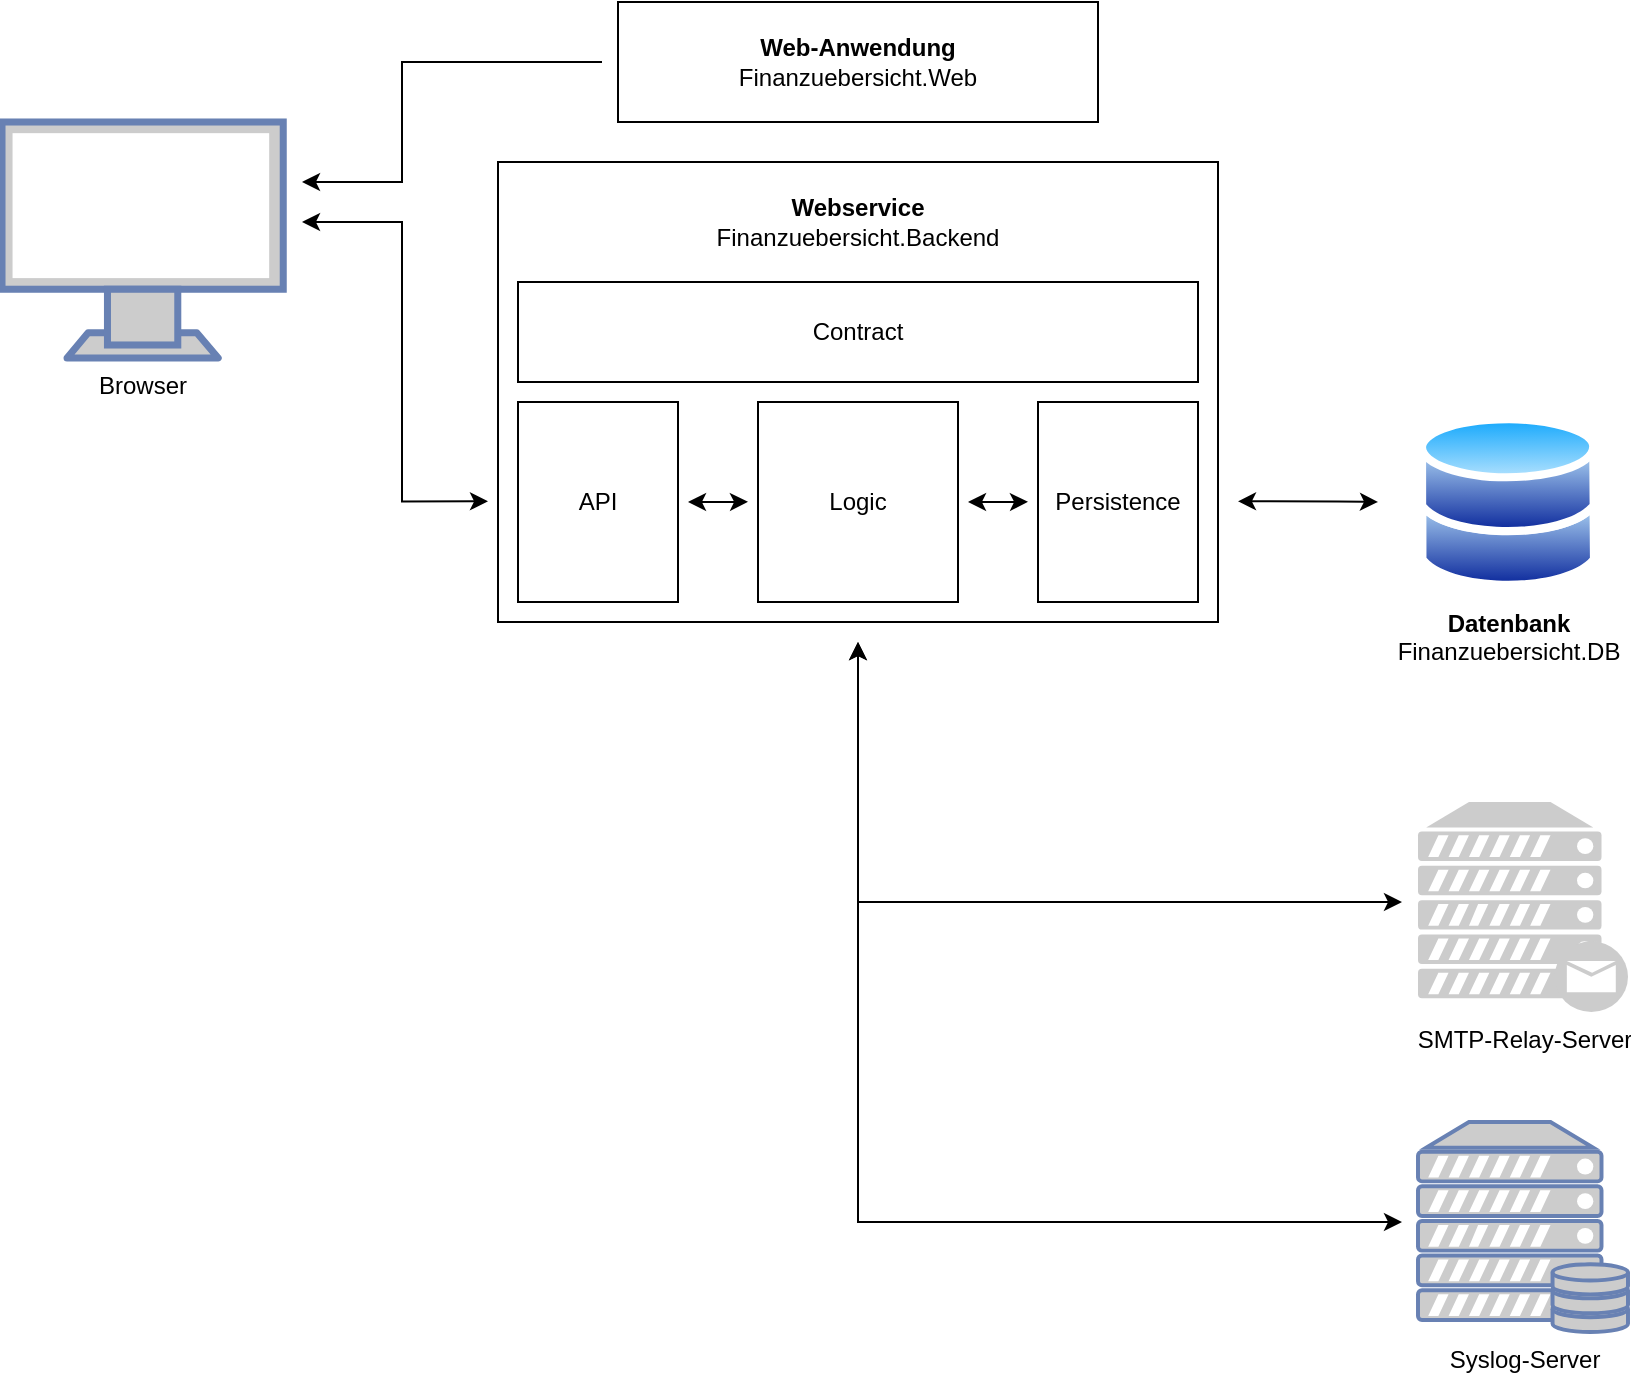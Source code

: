 <mxfile version="13.10.0" type="embed" pages="8">
    <diagram name="Architektur Komplett" id="llSFtbPdqxdvdiGF-Is9">
        <mxGraphModel dx="1018" dy="790" grid="0" gridSize="10" guides="1" tooltips="1" connect="1" arrows="1" fold="1" page="0" pageScale="1" pageWidth="850" pageHeight="1100" math="0" shadow="0">
            <root>
                <mxCell id="tC6v45MxmOqhULaA5X7f-0"/>
                <mxCell id="tC6v45MxmOqhULaA5X7f-1" parent="tC6v45MxmOqhULaA5X7f-0"/>
                <mxCell id="tC6v45MxmOqhULaA5X7f-2" value="" style="rounded=0;whiteSpace=wrap;html=1;" parent="tC6v45MxmOqhULaA5X7f-1" vertex="1">
                    <mxGeometry x="258" y="120" width="360" height="230" as="geometry"/>
                </mxCell>
                <mxCell id="tC6v45MxmOqhULaA5X7f-3" value="&lt;font&gt;Browser&lt;/font&gt;" style="verticalAlign=top;verticalLabelPosition=bottom;labelPosition=center;align=center;html=1;outlineConnect=0;fillColor=#CCCCCC;strokeColor=#6881B3;gradientColor=none;gradientDirection=north;strokeWidth=2;shape=mxgraph.networks.monitor;" parent="tC6v45MxmOqhULaA5X7f-1" vertex="1">
                    <mxGeometry x="10" y="100" width="140.62" height="118" as="geometry"/>
                </mxCell>
                <mxCell id="tC6v45MxmOqhULaA5X7f-7" value="&lt;b&gt;Datenbank&lt;/b&gt;&lt;br&gt;Finanzuebersicht.DB" style="aspect=fixed;perimeter=ellipsePerimeter;html=1;align=center;shadow=0;dashed=0;spacingTop=3;image;image=img/lib/active_directory/databases.svg;" parent="tC6v45MxmOqhULaA5X7f-1" vertex="1">
                    <mxGeometry x="718" y="245.9" width="90" height="88.2" as="geometry"/>
                </mxCell>
                <mxCell id="tC6v45MxmOqhULaA5X7f-8" value="" style="edgeStyle=orthogonalEdgeStyle;rounded=0;orthogonalLoop=1;jettySize=auto;html=1;startArrow=classic;startFill=1;" parent="tC6v45MxmOqhULaA5X7f-1" edge="1">
                    <mxGeometry relative="1" as="geometry">
                        <mxPoint x="628.0" y="289.66" as="sourcePoint"/>
                        <mxPoint x="698" y="290" as="targetPoint"/>
                        <Array as="points">
                            <mxPoint x="678" y="290"/>
                            <mxPoint x="678" y="290"/>
                        </Array>
                    </mxGeometry>
                </mxCell>
                <mxCell id="tC6v45MxmOqhULaA5X7f-10" value="API" style="rounded=0;whiteSpace=wrap;html=1;" parent="tC6v45MxmOqhULaA5X7f-1" vertex="1">
                    <mxGeometry x="268" y="240" width="80" height="100" as="geometry"/>
                </mxCell>
                <mxCell id="tC6v45MxmOqhULaA5X7f-11" value="Logic" style="rounded=0;whiteSpace=wrap;html=1;" parent="tC6v45MxmOqhULaA5X7f-1" vertex="1">
                    <mxGeometry x="388" y="240" width="100" height="100" as="geometry"/>
                </mxCell>
                <mxCell id="tC6v45MxmOqhULaA5X7f-12" value="Persistence" style="rounded=0;whiteSpace=wrap;html=1;" parent="tC6v45MxmOqhULaA5X7f-1" vertex="1">
                    <mxGeometry x="528" y="240" width="80" height="100" as="geometry"/>
                </mxCell>
                <mxCell id="tC6v45MxmOqhULaA5X7f-13" value="Contract" style="rounded=0;whiteSpace=wrap;html=1;" parent="tC6v45MxmOqhULaA5X7f-1" vertex="1">
                    <mxGeometry x="268" y="180" width="340" height="50" as="geometry"/>
                </mxCell>
                <mxCell id="tC6v45MxmOqhULaA5X7f-14" value="" style="edgeStyle=orthogonalEdgeStyle;rounded=0;orthogonalLoop=1;jettySize=auto;html=1;startArrow=classic;startFill=1;" parent="tC6v45MxmOqhULaA5X7f-1" edge="1">
                    <mxGeometry relative="1" as="geometry">
                        <mxPoint x="353" y="290" as="sourcePoint"/>
                        <mxPoint x="383" y="289.86" as="targetPoint"/>
                        <Array as="points">
                            <mxPoint x="373" y="289.86"/>
                            <mxPoint x="373" y="289.86"/>
                        </Array>
                    </mxGeometry>
                </mxCell>
                <mxCell id="tC6v45MxmOqhULaA5X7f-15" value="" style="edgeStyle=orthogonalEdgeStyle;rounded=0;orthogonalLoop=1;jettySize=auto;html=1;startArrow=classic;startFill=1;" parent="tC6v45MxmOqhULaA5X7f-1" edge="1">
                    <mxGeometry relative="1" as="geometry">
                        <mxPoint x="493.0" y="290" as="sourcePoint"/>
                        <mxPoint x="523.0" y="289.86" as="targetPoint"/>
                        <Array as="points">
                            <mxPoint x="513" y="289.86"/>
                            <mxPoint x="513" y="289.86"/>
                        </Array>
                    </mxGeometry>
                </mxCell>
                <mxCell id="tC6v45MxmOqhULaA5X7f-16" value="" style="edgeStyle=orthogonalEdgeStyle;rounded=0;orthogonalLoop=1;jettySize=auto;html=1;startArrow=classic;startFill=1;" parent="tC6v45MxmOqhULaA5X7f-1" edge="1">
                    <mxGeometry relative="1" as="geometry">
                        <mxPoint x="160" y="150" as="sourcePoint"/>
                        <mxPoint x="253.0" y="289.66" as="targetPoint"/>
                        <Array as="points">
                            <mxPoint x="210" y="150"/>
                            <mxPoint x="210" y="290"/>
                        </Array>
                    </mxGeometry>
                </mxCell>
                <mxCell id="tC6v45MxmOqhULaA5X7f-18" value="" style="edgeStyle=orthogonalEdgeStyle;rounded=0;orthogonalLoop=1;jettySize=auto;html=1;startArrow=classic;startFill=1;" parent="tC6v45MxmOqhULaA5X7f-1" edge="1">
                    <mxGeometry relative="1" as="geometry">
                        <mxPoint x="438" y="360" as="sourcePoint"/>
                        <mxPoint x="710" y="490" as="targetPoint"/>
                        <Array as="points">
                            <mxPoint x="438" y="490"/>
                            <mxPoint x="710" y="490"/>
                        </Array>
                    </mxGeometry>
                </mxCell>
                <mxCell id="tC6v45MxmOqhULaA5X7f-20" value="" style="edgeStyle=orthogonalEdgeStyle;rounded=0;orthogonalLoop=1;jettySize=auto;html=1;startArrow=classic;startFill=1;" parent="tC6v45MxmOqhULaA5X7f-1" edge="1">
                    <mxGeometry relative="1" as="geometry">
                        <mxPoint x="438" y="360" as="sourcePoint"/>
                        <mxPoint x="710" y="650" as="targetPoint"/>
                        <Array as="points">
                            <mxPoint x="438" y="650"/>
                        </Array>
                    </mxGeometry>
                </mxCell>
                <mxCell id="05OKo5Dh0uZmXuXnkisP-0" value="Web-Anwendung&lt;br&gt;&lt;span style=&quot;font-weight: normal&quot;&gt;Finanzuebersicht.Web&lt;/span&gt;" style="rounded=0;whiteSpace=wrap;html=1;fontStyle=1" parent="tC6v45MxmOqhULaA5X7f-1" vertex="1">
                    <mxGeometry x="318" y="40" width="240" height="60" as="geometry"/>
                </mxCell>
                <mxCell id="05OKo5Dh0uZmXuXnkisP-1" value="Webservice&lt;br&gt;&lt;span style=&quot;font-weight: normal&quot;&gt;Finanzuebersicht.Backend&lt;/span&gt;" style="text;html=1;strokeColor=none;fillColor=none;align=center;verticalAlign=middle;whiteSpace=wrap;rounded=0;fontStyle=1" parent="tC6v45MxmOqhULaA5X7f-1" vertex="1">
                    <mxGeometry x="418" y="140" width="40" height="20" as="geometry"/>
                </mxCell>
                <mxCell id="05OKo5Dh0uZmXuXnkisP-2" value="" style="edgeStyle=orthogonalEdgeStyle;rounded=0;orthogonalLoop=1;jettySize=auto;html=1;startArrow=classic;startFill=1;endArrow=none;endFill=0;" parent="tC6v45MxmOqhULaA5X7f-1" edge="1">
                    <mxGeometry relative="1" as="geometry">
                        <mxPoint x="160.0" y="130" as="sourcePoint"/>
                        <mxPoint x="310" y="70" as="targetPoint"/>
                        <Array as="points">
                            <mxPoint x="210" y="130"/>
                            <mxPoint x="210" y="70"/>
                            <mxPoint x="253" y="70"/>
                        </Array>
                    </mxGeometry>
                </mxCell>
                <mxCell id="05OKo5Dh0uZmXuXnkisP-3" value="&lt;font&gt;SMTP-Relay-Server&lt;/font&gt;" style="verticalAlign=top;verticalLabelPosition=bottom;labelPosition=center;align=center;html=1;outlineConnect=0;fillColor=#CCCCCC;gradientColor=none;gradientDirection=north;strokeWidth=2;shape=mxgraph.networks.mail_server;strokeColor=none;" parent="tC6v45MxmOqhULaA5X7f-1" vertex="1">
                    <mxGeometry x="718" y="440" width="105" height="105" as="geometry"/>
                </mxCell>
                <mxCell id="05OKo5Dh0uZmXuXnkisP-4" value="&lt;font&gt;Syslog-Server&lt;/font&gt;" style="verticalAlign=top;verticalLabelPosition=bottom;labelPosition=center;align=center;html=1;outlineConnect=0;fillColor=#CCCCCC;strokeColor=#6881B3;gradientColor=none;gradientDirection=north;strokeWidth=2;shape=mxgraph.networks.server_storage;" parent="tC6v45MxmOqhULaA5X7f-1" vertex="1">
                    <mxGeometry x="718" y="600" width="105" height="105" as="geometry"/>
                </mxCell>
            </root>
        </mxGraphModel>
    </diagram>
    <diagram id="1uYbWmwTpM9BmAWHKG3w" name="Architektur Request">
        &#xa;
        <mxGraphModel dx="1018" dy="790" grid="0" gridSize="10" guides="1" tooltips="1" connect="1" arrows="1" fold="1" page="0" pageScale="1" pageWidth="850" pageHeight="1100" math="0" shadow="0">
            &#xa;
            <root>
                &#xa;
                <mxCell id="j1WI50AE5U5h1KKDnN75-0"/>
                &#xa;
                <mxCell id="j1WI50AE5U5h1KKDnN75-1" parent="j1WI50AE5U5h1KKDnN75-0"/>
                &#xa;
                <mxCell id="j1WI50AE5U5h1KKDnN75-23" value="1." style="edgeStyle=orthogonalEdgeStyle;rounded=0;orthogonalLoop=1;jettySize=auto;html=1;startArrow=classic;startFill=1;endArrow=none;endFill=0;" parent="j1WI50AE5U5h1KKDnN75-1" edge="1">
                    &#xa;
                    <mxGeometry relative="1" as="geometry">
                        &#xa;
                        <mxPoint x="210" y="122" as="sourcePoint"/>
                        &#xa;
                        <mxPoint x="310" y="122" as="targetPoint"/>
                        &#xa;
                        <Array as="points">
                            &#xa;
                            <mxPoint x="310" y="122"/>
                            &#xa;
                            <mxPoint x="310" y="122"/>
                            &#xa;
                        </Array>
                        &#xa;
                    </mxGeometry>
                    &#xa;
                </mxCell>
                &#xa;
                <mxCell id="j1WI50AE5U5h1KKDnN75-8" value="" style="fontColor=#0066CC;verticalAlign=top;verticalLabelPosition=bottom;labelPosition=center;align=center;html=1;outlineConnect=0;fillColor=#CCCCCC;strokeColor=#6881B3;gradientColor=none;gradientDirection=north;strokeWidth=2;shape=mxgraph.networks.monitor;" parent="j1WI50AE5U5h1KKDnN75-1" vertex="1">
                    &#xa;
                    <mxGeometry x="50" y="100" width="140.62" height="118" as="geometry"/>
                    &#xa;
                </mxCell>
                &#xa;
                <mxCell id="j1WI50AE5U5h1KKDnN75-9" value="Web-Anwendung&lt;br&gt;Angular&lt;br&gt;nginx:stable-alpine-Container" style="rounded=0;whiteSpace=wrap;html=1;" parent="j1WI50AE5U5h1KKDnN75-1" vertex="1">
                    &#xa;
                    <mxGeometry x="320" y="90" width="240" height="60" as="geometry"/>
                    &#xa;
                </mxCell>
                &#xa;
                <mxCell id="j1WI50AE5U5h1KKDnN75-26" value="4." style="edgeStyle=orthogonalEdgeStyle;rounded=0;orthogonalLoop=1;jettySize=auto;html=1;startArrow=classic;startFill=1;endArrow=classic;endFill=1;" parent="j1WI50AE5U5h1KKDnN75-1" edge="1">
                    &#xa;
                    <mxGeometry relative="1" as="geometry">
                        &#xa;
                        <mxPoint x="310" y="220" as="sourcePoint"/>
                        &#xa;
                        <mxPoint x="210" y="159" as="targetPoint"/>
                        &#xa;
                        <Array as="points">
                            &#xa;
                            <mxPoint x="257" y="220"/>
                            &#xa;
                            <mxPoint x="257" y="159"/>
                            &#xa;
                        </Array>
                        &#xa;
                    </mxGeometry>
                    &#xa;
                </mxCell>
                &#xa;
                <mxCell id="j1WI50AE5U5h1KKDnN75-10" value="Webservice&lt;br&gt;ASP.NET 5&lt;br&gt;&lt;div&gt;mcr.microsoft.com/dotnet/runtime:5.0-buster-slim-Container&lt;/div&gt;" style="rounded=0;whiteSpace=wrap;html=1;" parent="j1WI50AE5U5h1KKDnN75-1" vertex="1">
                    &#xa;
                    <mxGeometry x="320" y="190" width="240" height="60" as="geometry"/>
                    &#xa;
                </mxCell>
                &#xa;
                <mxCell id="j1WI50AE5U5h1KKDnN75-14" value="Datenbank" style="aspect=fixed;perimeter=ellipsePerimeter;html=1;align=center;shadow=0;dashed=0;spacingTop=3;image;image=img/lib/active_directory/databases.svg;" parent="j1WI50AE5U5h1KKDnN75-1" vertex="1">
                    &#xa;
                    <mxGeometry x="670" y="175.9" width="90" height="88.2" as="geometry"/>
                    &#xa;
                </mxCell>
                &#xa;
                <mxCell id="j1WI50AE5U5h1KKDnN75-29" value="7." style="edgeStyle=orthogonalEdgeStyle;rounded=0;orthogonalLoop=1;jettySize=auto;html=1;startArrow=classic;startFill=1;" parent="j1WI50AE5U5h1KKDnN75-1" edge="1">
                    &#xa;
                    <mxGeometry relative="1" as="geometry">
                        &#xa;
                        <mxPoint x="570.0" y="219.66" as="sourcePoint"/>
                        &#xa;
                        <mxPoint x="665.0" y="219.66" as="targetPoint"/>
                        &#xa;
                    </mxGeometry>
                    &#xa;
                </mxCell>
                &#xa;
            </root>
            &#xa;
        </mxGraphModel>
        &#xa;
    </diagram>
    <diagram id="6hGFLwfOUW9BJ-s0fimq" name="Datenbank">
        <mxGraphModel dx="1018" dy="790" grid="0" gridSize="10" guides="1" tooltips="1" connect="1" arrows="1" fold="1" page="0" pageScale="1" pageWidth="827" pageHeight="1169" math="0" shadow="0">
            <root>
                <mxCell id="0"/>
                <mxCell id="1" parent="0"/>
                <mxCell id="149" value="" style="rounded=1;whiteSpace=wrap;html=1;strokeWidth=3;fillColor=none;arcSize=6;" parent="1" vertex="1">
                    <mxGeometry x="222" y="200" width="306" height="316" as="geometry"/>
                </mxCell>
                <mxCell id="100" value="" style="endArrow=none;html=1;rounded=0;entryX=0;entryY=0.5;entryDx=0;entryDy=0;exitX=1;exitY=0.5;exitDx=0;exitDy=0;" parent="1" source="15" target="95" edge="1">
                    <mxGeometry relative="1" as="geometry">
                        <mxPoint x="750" y="492" as="sourcePoint"/>
                        <mxPoint x="840" y="609" as="targetPoint"/>
                        <Array as="points"/>
                    </mxGeometry>
                </mxCell>
                <mxCell id="101" value="n" style="resizable=0;html=1;align=left;verticalAlign=bottom;" parent="100" connectable="0" vertex="1">
                    <mxGeometry x="-1" relative="1" as="geometry">
                        <mxPoint y="16" as="offset"/>
                    </mxGeometry>
                </mxCell>
                <mxCell id="102" value="1" style="resizable=0;html=1;align=right;verticalAlign=bottom;" parent="100" connectable="0" vertex="1">
                    <mxGeometry x="1" relative="1" as="geometry">
                        <mxPoint x="-2" as="offset"/>
                    </mxGeometry>
                </mxCell>
                <mxCell id="108" value="" style="endArrow=none;html=1;rounded=0;exitX=0;exitY=0.5;exitDx=0;exitDy=0;entryX=1;entryY=0.5;entryDx=0;entryDy=0;" parent="1" source="15" target="120" edge="1">
                    <mxGeometry relative="1" as="geometry">
                        <mxPoint x="520" y="240" as="sourcePoint"/>
                        <mxPoint x="490" y="396" as="targetPoint"/>
                        <Array as="points">
                            <mxPoint x="547" y="345"/>
                        </Array>
                    </mxGeometry>
                </mxCell>
                <mxCell id="109" value="n" style="resizable=0;html=1;align=left;verticalAlign=bottom;" parent="108" connectable="0" vertex="1">
                    <mxGeometry x="-1" relative="1" as="geometry">
                        <mxPoint x="-12" as="offset"/>
                    </mxGeometry>
                </mxCell>
                <mxCell id="152" value="Users" style="text;html=1;strokeColor=none;fillColor=none;align=center;verticalAlign=middle;whiteSpace=wrap;rounded=0;fontStyle=1;fontSize=15;" parent="1" vertex="1">
                    <mxGeometry x="828" y="150" width="40" height="20" as="geometry"/>
                </mxCell>
                <mxCell id="153" value="Sessions" style="text;html=1;strokeColor=none;fillColor=none;align=center;verticalAlign=middle;whiteSpace=wrap;rounded=0;fontStyle=1;fontSize=15;" parent="1" vertex="1">
                    <mxGeometry x="355" y="150" width="40" height="20" as="geometry"/>
                </mxCell>
                <mxCell id="117" value="Session" style="swimlane;fontStyle=0;childLayout=stackLayout;horizontal=1;startSize=26;horizontalStack=0;resizeParent=1;resizeParentMax=0;resizeLast=0;collapsible=1;marginBottom=0;align=center;fontSize=14;" parent="1" vertex="1">
                    <mxGeometry x="295" y="280" width="160" height="104" as="geometry"/>
                </mxCell>
                <mxCell id="118" value="Token" style="text;strokeColor=none;fillColor=none;spacingLeft=4;spacingRight=4;overflow=hidden;rotatable=0;points=[[0,0.5],[1,0.5]];portConstraint=eastwest;fontSize=12;" parent="117" vertex="1">
                    <mxGeometry y="26" width="160" height="26" as="geometry"/>
                </mxCell>
                <mxCell id="120" value="EmailUserId" style="text;strokeColor=none;fillColor=none;spacingLeft=4;spacingRight=4;overflow=hidden;rotatable=0;points=[[0,0.5],[1,0.5]];portConstraint=eastwest;fontSize=12;" parent="117" vertex="1">
                    <mxGeometry y="52" width="160" height="26" as="geometry"/>
                </mxCell>
                <mxCell id="119" value="..." style="text;strokeColor=none;fillColor=none;spacingLeft=4;spacingRight=4;overflow=hidden;rotatable=0;points=[[0,0.5],[1,0.5]];portConstraint=eastwest;fontSize=12;" parent="117" vertex="1">
                    <mxGeometry y="78" width="160" height="26" as="geometry"/>
                </mxCell>
                <mxCell id="14" value="EmailUser" style="swimlane;fontStyle=0;childLayout=stackLayout;horizontal=1;startSize=26;horizontalStack=0;resizeParent=1;resizeParentMax=0;resizeLast=0;collapsible=1;marginBottom=0;align=center;fontSize=14;" parent="1" vertex="1">
                    <mxGeometry x="618" y="306" width="160" height="78" as="geometry"/>
                </mxCell>
                <mxCell id="15" value="Id" style="text;strokeColor=none;fillColor=none;spacingLeft=4;spacingRight=4;overflow=hidden;rotatable=0;points=[[0,0.5],[1,0.5]];portConstraint=eastwest;fontSize=12;" parent="14" vertex="1">
                    <mxGeometry y="26" width="160" height="26" as="geometry"/>
                </mxCell>
                <mxCell id="17" value="Email" style="text;strokeColor=none;fillColor=none;spacingLeft=4;spacingRight=4;overflow=hidden;rotatable=0;points=[[0,0.5],[1,0.5]];portConstraint=eastwest;fontSize=12;" parent="14" vertex="1">
                    <mxGeometry y="52" width="160" height="26" as="geometry"/>
                </mxCell>
                <mxCell id="94" value="EmailUserPasswortResetToken" style="swimlane;fontStyle=0;childLayout=stackLayout;horizontal=1;startSize=26;horizontalStack=0;resizeParent=1;resizeParentMax=0;resizeLast=0;collapsible=1;marginBottom=0;align=center;fontSize=14;" parent="1" vertex="1">
                    <mxGeometry x="864" y="306" width="220" height="78" as="geometry"/>
                </mxCell>
                <mxCell id="95" value="EmailUserId" style="text;strokeColor=none;fillColor=none;spacingLeft=4;spacingRight=4;overflow=hidden;rotatable=0;points=[[0,0.5],[1,0.5]];portConstraint=eastwest;fontSize=12;" parent="94" vertex="1">
                    <mxGeometry y="26" width="220" height="26" as="geometry"/>
                </mxCell>
                <mxCell id="96" value="..." style="text;strokeColor=none;fillColor=none;spacingLeft=4;spacingRight=4;overflow=hidden;rotatable=0;points=[[0,0.5],[1,0.5]];portConstraint=eastwest;fontSize=12;" parent="94" vertex="1">
                    <mxGeometry y="52" width="220" height="26" as="geometry"/>
                </mxCell>
            </root>
        </mxGraphModel>
    </diagram>
    <diagram id="D_dP-wwzqoKyqtuf0vUA" name="Backend">
        <mxGraphModel dx="1018" dy="790" grid="1" gridSize="10" guides="1" tooltips="1" connect="1" arrows="1" fold="1" page="1" pageScale="1" pageWidth="850" pageHeight="1100" math="0" shadow="0">
            <root>
                <mxCell id="c9ytT3ITXkCPUtUKLRvX-0"/>
                <mxCell id="c9ytT3ITXkCPUtUKLRvX-1" parent="c9ytT3ITXkCPUtUKLRvX-0"/>
                <mxCell id="0Xzvr5k11CYd5mGXc14N-0" value="&lt;font color=&quot;#000000&quot;&gt;Browser&lt;/font&gt;" style="fontColor=#0066CC;verticalAlign=top;verticalLabelPosition=bottom;labelPosition=center;align=center;html=1;outlineConnect=0;fillColor=#CCCCCC;strokeColor=#6881B3;gradientColor=none;gradientDirection=north;strokeWidth=2;shape=mxgraph.networks.monitor;" parent="c9ytT3ITXkCPUtUKLRvX-1" vertex="1">
                    <mxGeometry x="40" y="130" width="140.62" height="118" as="geometry"/>
                </mxCell>
                <mxCell id="48fnB6Xbchhr3lnSE8VO-2" value="" style="edgeStyle=orthogonalEdgeStyle;rounded=0;orthogonalLoop=1;jettySize=auto;html=1;startArrow=classic;startFill=1;" parent="c9ytT3ITXkCPUtUKLRvX-1" edge="1">
                    <mxGeometry relative="1" as="geometry">
                        <mxPoint x="440" y="250" as="sourcePoint"/>
                        <mxPoint x="700" y="330" as="targetPoint"/>
                        <Array as="points">
                            <mxPoint x="440" y="330"/>
                        </Array>
                    </mxGeometry>
                </mxCell>
                <mxCell id="FIar8SypNarMD1H-gbNM-10" value="" style="edgeStyle=orthogonalEdgeStyle;rounded=0;orthogonalLoop=1;jettySize=auto;html=1;startArrow=classic;startFill=1;" parent="c9ytT3ITXkCPUtUKLRvX-1" edge="1">
                    <mxGeometry relative="1" as="geometry">
                        <mxPoint x="190" y="179.66" as="sourcePoint"/>
                        <mxPoint x="255.0" y="179.66" as="targetPoint"/>
                    </mxGeometry>
                </mxCell>
                <mxCell id="KMNMLDe5_fPnKeypxYVi-0" value="Sonstige Hintergrund-systeme" style="rounded=0;whiteSpace=wrap;html=1;" parent="c9ytT3ITXkCPUtUKLRvX-1" vertex="1">
                    <mxGeometry x="715" y="300" width="100" height="60" as="geometry"/>
                </mxCell>
                <mxCell id="EEyHg1XNftcvCOzFUY2B-0" value="" style="rounded=0;whiteSpace=wrap;html=1;" parent="c9ytT3ITXkCPUtUKLRvX-1" vertex="1">
                    <mxGeometry x="265" y="10" width="360" height="230" as="geometry"/>
                </mxCell>
                <mxCell id="EEyHg1XNftcvCOzFUY2B-1" value="&lt;b&gt;Datenbank&lt;/b&gt;&lt;br&gt;ContractArchitecture.DB" style="aspect=fixed;perimeter=ellipsePerimeter;html=1;align=center;shadow=0;dashed=0;spacingTop=3;image;image=img/lib/active_directory/databases.svg;" parent="c9ytT3ITXkCPUtUKLRvX-1" vertex="1">
                    <mxGeometry x="725" y="135.9" width="90" height="88.2" as="geometry"/>
                </mxCell>
                <mxCell id="EEyHg1XNftcvCOzFUY2B-2" value="" style="edgeStyle=orthogonalEdgeStyle;rounded=0;orthogonalLoop=1;jettySize=auto;html=1;startArrow=classic;startFill=1;" parent="c9ytT3ITXkCPUtUKLRvX-1" edge="1">
                    <mxGeometry relative="1" as="geometry">
                        <mxPoint x="635" y="179.66" as="sourcePoint"/>
                        <mxPoint x="705" y="180" as="targetPoint"/>
                        <Array as="points">
                            <mxPoint x="685" y="180"/>
                            <mxPoint x="685" y="180"/>
                        </Array>
                    </mxGeometry>
                </mxCell>
                <mxCell id="EEyHg1XNftcvCOzFUY2B-3" value="API" style="rounded=0;whiteSpace=wrap;html=1;" parent="c9ytT3ITXkCPUtUKLRvX-1" vertex="1">
                    <mxGeometry x="275" y="130" width="80" height="100" as="geometry"/>
                </mxCell>
                <mxCell id="EEyHg1XNftcvCOzFUY2B-4" value="Logic" style="rounded=0;whiteSpace=wrap;html=1;" parent="c9ytT3ITXkCPUtUKLRvX-1" vertex="1">
                    <mxGeometry x="395" y="130" width="100" height="100" as="geometry"/>
                </mxCell>
                <mxCell id="EEyHg1XNftcvCOzFUY2B-5" value="Persistence" style="rounded=0;whiteSpace=wrap;html=1;" parent="c9ytT3ITXkCPUtUKLRvX-1" vertex="1">
                    <mxGeometry x="535" y="130" width="80" height="100" as="geometry"/>
                </mxCell>
                <mxCell id="EEyHg1XNftcvCOzFUY2B-6" value="Contract" style="rounded=0;whiteSpace=wrap;html=1;" parent="c9ytT3ITXkCPUtUKLRvX-1" vertex="1">
                    <mxGeometry x="275" y="70" width="340" height="50" as="geometry"/>
                </mxCell>
                <mxCell id="EEyHg1XNftcvCOzFUY2B-7" value="" style="edgeStyle=orthogonalEdgeStyle;rounded=0;orthogonalLoop=1;jettySize=auto;html=1;startArrow=classic;startFill=1;" parent="c9ytT3ITXkCPUtUKLRvX-1" edge="1">
                    <mxGeometry relative="1" as="geometry">
                        <mxPoint x="360" y="180" as="sourcePoint"/>
                        <mxPoint x="390" y="179.86" as="targetPoint"/>
                        <Array as="points">
                            <mxPoint x="380" y="179.86"/>
                            <mxPoint x="380" y="179.86"/>
                        </Array>
                    </mxGeometry>
                </mxCell>
                <mxCell id="EEyHg1XNftcvCOzFUY2B-8" value="" style="edgeStyle=orthogonalEdgeStyle;rounded=0;orthogonalLoop=1;jettySize=auto;html=1;startArrow=classic;startFill=1;" parent="c9ytT3ITXkCPUtUKLRvX-1" edge="1">
                    <mxGeometry relative="1" as="geometry">
                        <mxPoint x="500" y="180" as="sourcePoint"/>
                        <mxPoint x="530" y="179.86" as="targetPoint"/>
                        <Array as="points">
                            <mxPoint x="520" y="179.86"/>
                            <mxPoint x="520" y="179.86"/>
                        </Array>
                    </mxGeometry>
                </mxCell>
                <mxCell id="EEyHg1XNftcvCOzFUY2B-9" value="Webservice&lt;br&gt;&lt;span style=&quot;font-weight: normal&quot;&gt;ContractArchitecture.Backend&lt;/span&gt;" style="text;html=1;strokeColor=none;fillColor=none;align=center;verticalAlign=middle;whiteSpace=wrap;rounded=0;fontStyle=1" parent="c9ytT3ITXkCPUtUKLRvX-1" vertex="1">
                    <mxGeometry x="425" y="30" width="40" height="20" as="geometry"/>
                </mxCell>
            </root>
        </mxGraphModel>
    </diagram>
    <diagram name="Backend Dependencies" id="ITxZNlWomHF7izRymG3A">
        <mxGraphModel dx="1018" dy="790" grid="0" gridSize="10" guides="1" tooltips="1" connect="1" arrows="1" fold="1" page="0" pageScale="1" pageWidth="850" pageHeight="1100" math="0" shadow="0">
            <root>
                <mxCell id="eS55-8AjsVT12fFS5ovE-0"/>
                <mxCell id="eS55-8AjsVT12fFS5ovE-1" parent="eS55-8AjsVT12fFS5ovE-0"/>
                <mxCell id="K8PrESfxJqgh8WLNo8-D-0" value="" style="rounded=0;whiteSpace=wrap;html=1;strokeColor=#000000;" parent="eS55-8AjsVT12fFS5ovE-1" vertex="1">
                    <mxGeometry x="265" y="30" width="360" height="250" as="geometry"/>
                </mxCell>
                <mxCell id="eS55-8AjsVT12fFS5ovE-9" value="API" style="rounded=0;whiteSpace=wrap;html=1;" parent="eS55-8AjsVT12fFS5ovE-1" vertex="1">
                    <mxGeometry x="275" y="170" width="80" height="100" as="geometry"/>
                </mxCell>
                <mxCell id="eS55-8AjsVT12fFS5ovE-10" value="Logic" style="rounded=0;whiteSpace=wrap;html=1;" parent="eS55-8AjsVT12fFS5ovE-1" vertex="1">
                    <mxGeometry x="395" y="170" width="100" height="100" as="geometry"/>
                </mxCell>
                <mxCell id="eS55-8AjsVT12fFS5ovE-11" value="Persistence" style="rounded=0;whiteSpace=wrap;html=1;" parent="eS55-8AjsVT12fFS5ovE-1" vertex="1">
                    <mxGeometry x="535" y="170" width="80" height="100" as="geometry"/>
                </mxCell>
                <mxCell id="eS55-8AjsVT12fFS5ovE-12" value="Contract" style="rounded=0;whiteSpace=wrap;html=1;" parent="eS55-8AjsVT12fFS5ovE-1" vertex="1">
                    <mxGeometry x="275" y="90" width="340" height="50" as="geometry"/>
                </mxCell>
                <mxCell id="eS55-8AjsVT12fFS5ovE-13" value="" style="edgeStyle=orthogonalEdgeStyle;rounded=0;orthogonalLoop=1;jettySize=auto;html=1;startArrow=none;startFill=0;dashed=1;exitX=1;exitY=0.5;exitDx=0;exitDy=0;entryX=0;entryY=0.5;entryDx=0;entryDy=0;opacity=90;strokeColor=#808080;" parent="eS55-8AjsVT12fFS5ovE-1" source="eS55-8AjsVT12fFS5ovE-9" target="eS55-8AjsVT12fFS5ovE-10" edge="1">
                    <mxGeometry relative="1" as="geometry">
                        <mxPoint x="360" y="220" as="sourcePoint"/>
                        <mxPoint x="390" y="219.86" as="targetPoint"/>
                        <Array as="points"/>
                    </mxGeometry>
                </mxCell>
                <mxCell id="TXkenzeIbgdfoYK4a9ZC-0" value="" style="edgeStyle=orthogonalEdgeStyle;rounded=0;orthogonalLoop=1;jettySize=auto;html=1;" parent="eS55-8AjsVT12fFS5ovE-1" source="eS55-8AjsVT12fFS5ovE-15" target="eS55-8AjsVT12fFS5ovE-12" edge="1">
                    <mxGeometry relative="1" as="geometry"/>
                </mxCell>
                <mxCell id="eS55-8AjsVT12fFS5ovE-15" value="Webservice&lt;br&gt;&lt;span style=&quot;font-weight: normal&quot;&gt;Finanzuebersicht.Backend&lt;/span&gt;" style="text;html=1;strokeColor=none;fillColor=none;align=center;verticalAlign=middle;whiteSpace=wrap;rounded=0;fontStyle=1" parent="eS55-8AjsVT12fFS5ovE-1" vertex="1">
                    <mxGeometry x="425" y="50" width="40" height="20" as="geometry"/>
                </mxCell>
                <mxCell id="eS55-8AjsVT12fFS5ovE-18" value="" style="edgeStyle=orthogonalEdgeStyle;rounded=0;orthogonalLoop=1;jettySize=auto;html=1;startArrow=none;startFill=0;dashed=1;exitX=1;exitY=0.5;exitDx=0;exitDy=0;entryX=0;entryY=0.5;entryDx=0;entryDy=0;opacity=90;strokeColor=#808080;" parent="eS55-8AjsVT12fFS5ovE-1" source="eS55-8AjsVT12fFS5ovE-10" target="eS55-8AjsVT12fFS5ovE-11" edge="1">
                    <mxGeometry relative="1" as="geometry">
                        <mxPoint x="500" y="219.97" as="sourcePoint"/>
                        <mxPoint x="530" y="219.83" as="targetPoint"/>
                        <Array as="points"/>
                    </mxGeometry>
                </mxCell>
                <mxCell id="eS55-8AjsVT12fFS5ovE-19" value="" style="edgeStyle=orthogonalEdgeStyle;rounded=0;orthogonalLoop=1;jettySize=auto;html=1;startArrow=none;startFill=0;entryX=0.117;entryY=0.988;entryDx=0;entryDy=0;entryPerimeter=0;exitX=0.5;exitY=0;exitDx=0;exitDy=0;" parent="eS55-8AjsVT12fFS5ovE-1" source="eS55-8AjsVT12fFS5ovE-9" target="eS55-8AjsVT12fFS5ovE-12" edge="1">
                    <mxGeometry relative="1" as="geometry">
                        <mxPoint x="314.8" y="160" as="sourcePoint"/>
                        <mxPoint x="314.8" y="130" as="targetPoint"/>
                        <Array as="points"/>
                    </mxGeometry>
                </mxCell>
                <mxCell id="eS55-8AjsVT12fFS5ovE-20" value="" style="edgeStyle=orthogonalEdgeStyle;rounded=0;orthogonalLoop=1;jettySize=auto;html=1;startArrow=none;startFill=0;entryX=0.5;entryY=1;entryDx=0;entryDy=0;exitX=0.5;exitY=0;exitDx=0;exitDy=0;" parent="eS55-8AjsVT12fFS5ovE-1" source="eS55-8AjsVT12fFS5ovE-10" target="eS55-8AjsVT12fFS5ovE-12" edge="1">
                    <mxGeometry relative="1" as="geometry">
                        <mxPoint x="460" y="160" as="sourcePoint"/>
                        <mxPoint x="324.78" y="129.4" as="targetPoint"/>
                        <Array as="points"/>
                    </mxGeometry>
                </mxCell>
                <mxCell id="eS55-8AjsVT12fFS5ovE-21" value="" style="edgeStyle=orthogonalEdgeStyle;rounded=0;orthogonalLoop=1;jettySize=auto;html=1;startArrow=none;startFill=0;exitX=0.5;exitY=0;exitDx=0;exitDy=0;" parent="eS55-8AjsVT12fFS5ovE-1" edge="1">
                    <mxGeometry relative="1" as="geometry">
                        <mxPoint x="574.8" y="170" as="sourcePoint"/>
                        <mxPoint x="575" y="140" as="targetPoint"/>
                        <Array as="points"/>
                    </mxGeometry>
                </mxCell>
            </root>
        </mxGraphModel>
    </diagram>
    <diagram id="MX7hr-hvu7mG5-iEyaRa" name="Peristence">
        <mxGraphModel dx="1418" dy="790" grid="0" gridSize="10" guides="1" tooltips="1" connect="1" arrows="1" fold="1" page="0" pageScale="1" pageWidth="850" pageHeight="1100" math="0" shadow="0">
            <root>
                <mxCell id="dK5mGst8P2pnORjAAeSw-0"/>
                <mxCell id="dK5mGst8P2pnORjAAeSw-1" parent="dK5mGst8P2pnORjAAeSw-0"/>
                <mxCell id="dK5mGst8P2pnORjAAeSw-43" value="" style="shape=folder;fontStyle=1;spacingTop=10;tabWidth=80;tabHeight=20;tabPosition=left;html=1;" parent="dK5mGst8P2pnORjAAeSw-1" vertex="1">
                    <mxGeometry x="-350" y="200" width="380" height="420" as="geometry"/>
                </mxCell>
                <mxCell id="dK5mGst8P2pnORjAAeSw-13" value="" style="shape=folder;fontStyle=1;spacingTop=10;tabWidth=90;tabHeight=20;tabPosition=left;html=1;" parent="dK5mGst8P2pnORjAAeSw-1" vertex="1">
                    <mxGeometry x="70" y="200" width="710" height="420" as="geometry"/>
                </mxCell>
                <mxCell id="dK5mGst8P2pnORjAAeSw-6" value="ExampleRepository" style="swimlane;fontStyle=1;align=center;verticalAlign=top;childLayout=stackLayout;horizontal=1;startSize=26;horizontalStack=0;resizeParent=1;resizeParentMax=0;resizeLast=0;collapsible=1;marginBottom=0;" parent="dK5mGst8P2pnORjAAeSw-1" vertex="1">
                    <mxGeometry x="90" y="260" width="280" height="164" as="geometry"/>
                </mxCell>
                <mxCell id="dK5mGst8P2pnORjAAeSw-7" value="- dbContext: ExampleDbContext" style="text;strokeColor=none;fillColor=none;align=left;verticalAlign=top;spacingLeft=4;spacingRight=4;overflow=hidden;rotatable=0;points=[[0,0.5],[1,0.5]];portConstraint=eastwest;fontStyle=0" parent="dK5mGst8P2pnORjAAeSw-6" vertex="1">
                    <mxGeometry y="26" width="280" height="26" as="geometry"/>
                </mxCell>
                <mxCell id="dK5mGst8P2pnORjAAeSw-8" value="" style="line;strokeWidth=1;fillColor=none;align=left;verticalAlign=middle;spacingTop=-1;spacingLeft=3;spacingRight=3;rotatable=0;labelPosition=right;points=[];portConstraint=eastwest;" parent="dK5mGst8P2pnORjAAeSw-6" vertex="1">
                    <mxGeometry y="52" width="280" height="8" as="geometry"/>
                </mxCell>
                <mxCell id="dK5mGst8P2pnORjAAeSw-10" value="+ CreateExample(dbExample: IDbExample): void" style="text;strokeColor=none;fillColor=none;align=left;verticalAlign=top;spacingLeft=4;spacingRight=4;overflow=hidden;rotatable=0;points=[[0,0.5],[1,0.5]];portConstraint=eastwest;" parent="dK5mGst8P2pnORjAAeSw-6" vertex="1">
                    <mxGeometry y="60" width="280" height="26" as="geometry"/>
                </mxCell>
                <mxCell id="dK5mGst8P2pnORjAAeSw-12" value="+ DeleteExample(exampleId: Guid): void" style="text;strokeColor=none;fillColor=none;align=left;verticalAlign=top;spacingLeft=4;spacingRight=4;overflow=hidden;rotatable=0;points=[[0,0.5],[1,0.5]];portConstraint=eastwest;" parent="dK5mGst8P2pnORjAAeSw-6" vertex="1">
                    <mxGeometry y="86" width="280" height="26" as="geometry"/>
                </mxCell>
                <mxCell id="dK5mGst8P2pnORjAAeSw-11" value="+ GetExample(exampleId: Guid): IDbExample" style="text;strokeColor=none;fillColor=none;align=left;verticalAlign=top;spacingLeft=4;spacingRight=4;overflow=hidden;rotatable=0;points=[[0,0.5],[1,0.5]];portConstraint=eastwest;" parent="dK5mGst8P2pnORjAAeSw-6" vertex="1">
                    <mxGeometry y="112" width="280" height="26" as="geometry"/>
                </mxCell>
                <mxCell id="dK5mGst8P2pnORjAAeSw-9" value="+ UpdateExample(dbExample: IDbExample): void" style="text;strokeColor=none;fillColor=none;align=left;verticalAlign=top;spacingLeft=4;spacingRight=4;overflow=hidden;rotatable=0;points=[[0,0.5],[1,0.5]];portConstraint=eastwest;" parent="dK5mGst8P2pnORjAAeSw-6" vertex="1">
                    <mxGeometry y="138" width="280" height="26" as="geometry"/>
                </mxCell>
                <mxCell id="dK5mGst8P2pnORjAAeSw-23" value="" style="edgeStyle=orthogonalEdgeStyle;rounded=0;orthogonalLoop=1;jettySize=auto;html=1;entryX=1;entryY=0.5;entryDx=0;entryDy=0;endArrow=block;endFill=0;" parent="dK5mGst8P2pnORjAAeSw-1" source="dK5mGst8P2pnORjAAeSw-16" target="dK5mGst8P2pnORjAAeSw-26" edge="1">
                    <mxGeometry relative="1" as="geometry">
                        <mxPoint x="80" y="479.0" as="targetPoint"/>
                    </mxGeometry>
                </mxCell>
                <mxCell id="dK5mGst8P2pnORjAAeSw-26" value="&lt;p style=&quot;margin: 0px ; margin-top: 4px ; text-align: center&quot;&gt;&lt;i&gt;&amp;lt;&amp;lt;Interface&amp;gt;&amp;gt;&lt;/i&gt;&lt;br&gt;&lt;b&gt;IDbExample&lt;/b&gt;&lt;/p&gt;&lt;hr size=&quot;1&quot;&gt;&lt;p style=&quot;margin: 0px ; margin-left: 4px&quot;&gt;+ Id: Guid&lt;br&gt;+ ...&lt;/p&gt;&lt;p style=&quot;margin: 0px ; margin-left: 4px&quot;&gt;&lt;br&gt;&lt;/p&gt;" style="verticalAlign=top;align=left;overflow=fill;fontSize=12;fontFamily=Helvetica;html=1;" parent="dK5mGst8P2pnORjAAeSw-1" vertex="1">
                    <mxGeometry x="-230" y="478" width="120" height="80" as="geometry"/>
                </mxCell>
                <mxCell id="dK5mGst8P2pnORjAAeSw-27" value="&lt;p style=&quot;margin: 0px ; margin-top: 4px ; text-align: center&quot;&gt;&lt;i&gt;&amp;lt;&amp;lt;Interface&amp;gt;&amp;gt;&lt;/i&gt;&lt;br&gt;&lt;span style=&quot;font-weight: 700&quot;&gt;IExampleRepository&lt;/span&gt;&lt;br&gt;&lt;/p&gt;&lt;hr size=&quot;1&quot;&gt;&lt;p style=&quot;margin: 0px ; margin-left: 4px&quot;&gt;&lt;/p&gt;&lt;p style=&quot;margin: 0px ; margin-left: 4px&quot;&gt;+&amp;nbsp;&lt;span style=&quot;color: rgba(0 , 0 , 0 , 0) ; font-family: monospace ; font-size: 0px&quot;&gt;%3CmxGraphModel%3E%3Croot%3E%3CmxCell%20id%3D%220%22%2F%3E%3CmxCell%20id%3D%221%22%20parent%3D%220%22%2F%3E%3CmxCell%20id%3D%222%22%20value%3D%22%2B%20CreateExample(dbExample%3A%20IDbExample)%3A%20void%22%20style%3D%22text%3BstrokeColor%3Dnone%3BfillColor%3Dnone%3Balign%3Dleft%3BverticalAlign%3Dtop%3BspacingLeft%3D4%3BspacingRight%3D4%3Boverflow%3Dhidden%3Brotatable%3D0%3Bpoints%3D%5B%5B0%2C0.5%5D%2C%5B1%2C0.5%5D%5D%3BportConstraint%3Deastwest%3B%22%20vertex%3D%221%22%20parent%3D%221%22%3E%3CmxGeometry%20x%3D%2290%22%20y%3D%22320%22%20width%3D%22280%22%20height%3D%2226%22%20as%3D%22geometry%22%2F%3E%3C%2FmxCell%3E%3CmxCell%20id%3D%223%22%20value%3D%22%2B%20DeleteExample(exampleId%3A%20Guid)%3A%20void%22%20style%3D%22text%3BstrokeColor%3Dnone%3BfillColor%3Dnone%3Balign%3Dleft%3BverticalAlign%3Dtop%3BspacingLeft%3D4%3BspacingRight%3D4%3Boverflow%3Dhidden%3Brotatable%3D0%3Bpoints%3D%5B%5B0%2C0.5%5D%2C%5B1%2C0.5%5D%5D%3BportConstraint%3Deastwest%3B%22%20vertex%3D%221%22%20parent%3D%221%22%3E%3CmxGeometry%20x%3D%2290%22%20y%3D%22346%22%20width%3D%22280%22%20height%3D%2226%22%20as%3D%22geometry%22%2F%3E%3C%2FmxCell%3E%3CmxCell%20id%3D%224%22%20value%3D%22%2B%20GetExample(exampleId%3A%20Guid)%3A%20IDbExample%22%20style%3D%22text%3BstrokeColor%3Dnone%3BfillColor%3Dnone%3Balign%3Dleft%3BverticalAlign%3Dtop%3BspacingLeft%3D4%3BspacingRight%3D4%3Boverflow%3Dhidden%3Brotatable%3D0%3Bpoints%3D%5B%5B0%2C0.5%5D%2C%5B1%2C0.5%5D%5D%3BportConstraint%3Deastwest%3B%22%20vertex%3D%221%22%20parent%3D%221%22%3E%3CmxGeometry%20x%3D%2290%22%20y%3D%22372%22%20width%3D%22280%22%20height%3D%2226%22%20as%3D%22geometry%22%2F%3E%3C%2FmxCell%3E%3CmxCell%20id%3D%225%22%20value%3D%22%2B%20UpdateExample(dbExample%3A%20IDbExample)%3A%20void%22%20style%3D%22text%3BstrokeColor%3Dnone%3BfillColor%3Dnone%3Balign%3Dleft%3BverticalAlign%3Dtop%3BspacingLeft%3D4%3BspacingRight%3D4%3Boverflow%3Dhidden%3Brotatable%3D0%3Bpoints%3D%5B%5B0%2C0.5%5D%2C%5B1%2C0.5%5D%5D%3BportConstraint%3Deastwest%3B%22%20vertex%3D%221%22%20parent%3D%221%22%3E%3CmxGeometry%20x%3D%2290%22%20y%3D%22398%22%20width%3D%22280%22%20height%3D%2226%22%20as%3D%22geometry%22%2F%3E%3C%2FmxCell%3E%3C%2Froot%3E%3C%2FmxGraphModel%3&lt;/span&gt;CreateExample(dbExample: IDbExample): void&lt;br&gt;+ DeleteExample(exampleId: Guid): void&lt;br&gt;&lt;/p&gt;&lt;p style=&quot;margin: 0px ; margin-left: 4px&quot;&gt;+ GetExample(exampleId: Guid): IDbExample&lt;br&gt;&lt;/p&gt;&lt;p style=&quot;margin: 0px ; margin-left: 4px&quot;&gt;+ UpdateExample(dbExample: IDbExample): void&lt;br&gt;&lt;/p&gt;" style="verticalAlign=top;align=left;overflow=fill;fontSize=12;fontFamily=Helvetica;html=1;" parent="dK5mGst8P2pnORjAAeSw-1" vertex="1">
                    <mxGeometry x="-320" y="263" width="320" height="140" as="geometry"/>
                </mxCell>
                <mxCell id="dK5mGst8P2pnORjAAeSw-28" value="" style="edgeStyle=orthogonalEdgeStyle;rounded=0;orthogonalLoop=1;jettySize=auto;html=1;endArrow=block;endFill=0;" parent="dK5mGst8P2pnORjAAeSw-1" source="dK5mGst8P2pnORjAAeSw-10" target="dK5mGst8P2pnORjAAeSw-27" edge="1">
                    <mxGeometry relative="1" as="geometry"/>
                </mxCell>
                <mxCell id="dK5mGst8P2pnORjAAeSw-42" value="" style="edgeStyle=orthogonalEdgeStyle;rounded=0;orthogonalLoop=1;jettySize=auto;html=1;endArrow=classic;endFill=1;" parent="dK5mGst8P2pnORjAAeSw-1" source="dK5mGst8P2pnORjAAeSw-29" edge="1">
                    <mxGeometry relative="1" as="geometry">
                        <mxPoint x="840" y="290" as="targetPoint"/>
                    </mxGeometry>
                </mxCell>
                <mxCell id="dK5mGst8P2pnORjAAeSw-29" value="ExampleDbContext" style="swimlane;fontStyle=1;align=center;verticalAlign=top;childLayout=stackLayout;horizontal=1;startSize=26;horizontalStack=0;resizeParent=1;resizeParentMax=0;resizeLast=0;collapsible=1;marginBottom=0;" parent="dK5mGst8P2pnORjAAeSw-1" vertex="1">
                    <mxGeometry x="430" y="260" width="280" height="60" as="geometry"/>
                </mxCell>
                <mxCell id="dK5mGst8P2pnORjAAeSw-30" value="+ Examples: DbSet&lt;EfExample&gt;" style="text;strokeColor=none;fillColor=none;align=left;verticalAlign=top;spacingLeft=4;spacingRight=4;overflow=hidden;rotatable=0;points=[[0,0.5],[1,0.5]];portConstraint=eastwest;" parent="dK5mGst8P2pnORjAAeSw-29" vertex="1">
                    <mxGeometry y="26" width="280" height="26" as="geometry"/>
                </mxCell>
                <mxCell id="dK5mGst8P2pnORjAAeSw-31" value="" style="line;strokeWidth=1;fillColor=none;align=left;verticalAlign=middle;spacingTop=-1;spacingLeft=3;spacingRight=3;rotatable=0;labelPosition=right;points=[];portConstraint=eastwest;" parent="dK5mGst8P2pnORjAAeSw-29" vertex="1">
                    <mxGeometry y="52" width="280" height="8" as="geometry"/>
                </mxCell>
                <mxCell id="dK5mGst8P2pnORjAAeSw-36" value="" style="edgeStyle=orthogonalEdgeStyle;rounded=0;orthogonalLoop=1;jettySize=auto;html=1;endArrow=classic;endFill=1;" parent="dK5mGst8P2pnORjAAeSw-1" source="dK5mGst8P2pnORjAAeSw-7" target="dK5mGst8P2pnORjAAeSw-30" edge="1">
                    <mxGeometry relative="1" as="geometry"/>
                </mxCell>
                <mxCell id="dK5mGst8P2pnORjAAeSw-37" value="" style="aspect=fixed;perimeter=ellipsePerimeter;html=1;align=center;shadow=0;dashed=0;spacingTop=3;image;image=img/lib/active_directory/databases.svg;" parent="dK5mGst8P2pnORjAAeSw-1" vertex="1">
                    <mxGeometry x="860" y="240" width="102.04" height="100" as="geometry"/>
                </mxCell>
                <mxCell id="dK5mGst8P2pnORjAAeSw-44" value="Contract" style="text;html=1;strokeColor=none;fillColor=none;align=center;verticalAlign=middle;whiteSpace=wrap;rounded=0;" parent="dK5mGst8P2pnORjAAeSw-1" vertex="1">
                    <mxGeometry x="-330" y="200" width="40" height="20" as="geometry"/>
                </mxCell>
                <mxCell id="dK5mGst8P2pnORjAAeSw-45" value="Persistence" style="text;html=1;strokeColor=none;fillColor=none;align=center;verticalAlign=middle;whiteSpace=wrap;rounded=0;" parent="dK5mGst8P2pnORjAAeSw-1" vertex="1">
                    <mxGeometry x="100" y="200" width="40" height="20" as="geometry"/>
                </mxCell>
                <mxCell id="dK5mGst8P2pnORjAAeSw-46" value="" style="endArrow=classic;html=1;entryX=0.5;entryY=0;entryDx=0;entryDy=0;dashed=1;" parent="dK5mGst8P2pnORjAAeSw-1" target="dK5mGst8P2pnORjAAeSw-6" edge="1">
                    <mxGeometry width="50" height="50" relative="1" as="geometry">
                        <mxPoint x="230" y="200" as="sourcePoint"/>
                        <mxPoint x="230" y="50" as="targetPoint"/>
                    </mxGeometry>
                </mxCell>
                <mxCell id="dK5mGst8P2pnORjAAeSw-48" value="EfExample" style="swimlane;fontStyle=1;childLayout=stackLayout;horizontal=1;startSize=26;fillColor=none;horizontalStack=0;resizeParent=1;resizeParentMax=0;resizeLast=0;collapsible=1;marginBottom=0;" parent="dK5mGst8P2pnORjAAeSw-1" vertex="1">
                    <mxGeometry x="515" y="449" width="110" height="78" as="geometry"/>
                </mxCell>
                <mxCell id="dK5mGst8P2pnORjAAeSw-49" value="+ Id: Guid" style="text;strokeColor=none;fillColor=none;align=left;verticalAlign=top;spacingLeft=4;spacingRight=4;overflow=hidden;rotatable=0;points=[[0,0.5],[1,0.5]];portConstraint=eastwest;" parent="dK5mGst8P2pnORjAAeSw-48" vertex="1">
                    <mxGeometry y="26" width="110" height="26" as="geometry"/>
                </mxCell>
                <mxCell id="dK5mGst8P2pnORjAAeSw-50" value="+ ..." style="text;strokeColor=none;fillColor=none;align=left;verticalAlign=top;spacingLeft=4;spacingRight=4;overflow=hidden;rotatable=0;points=[[0,0.5],[1,0.5]];portConstraint=eastwest;" parent="dK5mGst8P2pnORjAAeSw-48" vertex="1">
                    <mxGeometry y="52" width="110" height="26" as="geometry"/>
                </mxCell>
                <mxCell id="dK5mGst8P2pnORjAAeSw-55" value="" style="edgeStyle=orthogonalEdgeStyle;rounded=0;orthogonalLoop=1;jettySize=auto;html=1;endArrow=none;endFill=0;entryX=0.5;entryY=1;entryDx=0;entryDy=0;startArrow=classic;startFill=1;" parent="dK5mGst8P2pnORjAAeSw-1" source="dK5mGst8P2pnORjAAeSw-16" target="dK5mGst8P2pnORjAAeSw-6" edge="1">
                    <mxGeometry relative="1" as="geometry">
                        <mxPoint x="229" y="424" as="targetPoint"/>
                    </mxGeometry>
                </mxCell>
                <mxCell id="dK5mGst8P2pnORjAAeSw-16" value="DbExample" style="swimlane;fontStyle=1;childLayout=stackLayout;horizontal=1;startSize=26;fillColor=none;horizontalStack=0;resizeParent=1;resizeParentMax=0;resizeLast=0;collapsible=1;marginBottom=0;" parent="dK5mGst8P2pnORjAAeSw-1" vertex="1">
                    <mxGeometry x="145" y="449" width="170" height="138" as="geometry"/>
                </mxCell>
                <mxCell id="dK5mGst8P2pnORjAAeSw-18" value="+ Id: Guid" style="text;strokeColor=none;fillColor=none;align=left;verticalAlign=top;spacingLeft=4;spacingRight=4;overflow=hidden;rotatable=0;points=[[0,0.5],[1,0.5]];portConstraint=eastwest;" parent="dK5mGst8P2pnORjAAeSw-16" vertex="1">
                    <mxGeometry y="26" width="170" height="26" as="geometry"/>
                </mxCell>
                <mxCell id="dK5mGst8P2pnORjAAeSw-19" value="+ ..." style="text;strokeColor=none;fillColor=none;align=left;verticalAlign=top;spacingLeft=4;spacingRight=4;overflow=hidden;rotatable=0;points=[[0,0.5],[1,0.5]];portConstraint=eastwest;" parent="dK5mGst8P2pnORjAAeSw-16" vertex="1">
                    <mxGeometry y="52" width="170" height="26" as="geometry"/>
                </mxCell>
                <mxCell id="dK5mGst8P2pnORjAAeSw-52" value="" style="line;strokeWidth=1;fillColor=none;align=left;verticalAlign=middle;spacingTop=-1;spacingLeft=3;spacingRight=3;rotatable=0;labelPosition=right;points=[];portConstraint=eastwest;" parent="dK5mGst8P2pnORjAAeSw-16" vertex="1">
                    <mxGeometry y="78" width="170" height="8" as="geometry"/>
                </mxCell>
                <mxCell id="dK5mGst8P2pnORjAAeSw-51" value="+ ToEfExample(): EfExample" style="text;strokeColor=none;fillColor=none;align=left;verticalAlign=top;spacingLeft=4;spacingRight=4;overflow=hidden;rotatable=0;points=[[0,0.5],[1,0.5]];portConstraint=eastwest;" parent="dK5mGst8P2pnORjAAeSw-16" vertex="1">
                    <mxGeometry y="86" width="170" height="26" as="geometry"/>
                </mxCell>
                <mxCell id="dK5mGst8P2pnORjAAeSw-56" value="+ ..." style="text;strokeColor=none;fillColor=none;align=left;verticalAlign=top;spacingLeft=4;spacingRight=4;overflow=hidden;rotatable=0;points=[[0,0.5],[1,0.5]];portConstraint=eastwest;" parent="dK5mGst8P2pnORjAAeSw-16" vertex="1">
                    <mxGeometry y="112" width="170" height="26" as="geometry"/>
                </mxCell>
                <mxCell id="dK5mGst8P2pnORjAAeSw-53" value="" style="edgeStyle=orthogonalEdgeStyle;rounded=0;orthogonalLoop=1;jettySize=auto;html=1;endArrow=classic;endFill=1;exitX=0.5;exitY=1;exitDx=0;exitDy=0;entryX=0.5;entryY=0;entryDx=0;entryDy=0;" parent="dK5mGst8P2pnORjAAeSw-1" source="dK5mGst8P2pnORjAAeSw-29" target="dK5mGst8P2pnORjAAeSw-48" edge="1">
                    <mxGeometry relative="1" as="geometry">
                        <mxPoint x="510" y="380" as="sourcePoint"/>
                        <mxPoint x="570" y="380" as="targetPoint"/>
                    </mxGeometry>
                </mxCell>
            </root>
        </mxGraphModel>
    </diagram>
    <diagram name="Logic" id="lkp3YfzERmKs-qF6P35U">
        <mxGraphModel dx="1818" dy="1190" grid="0" gridSize="10" guides="1" tooltips="1" connect="1" arrows="1" fold="1" page="0" pageScale="1" pageWidth="850" pageHeight="1100" math="0" shadow="0">
            <root>
                <mxCell id="fDmTM3z9H48Pez94CRN0-0"/>
                <mxCell id="fDmTM3z9H48Pez94CRN0-1" parent="fDmTM3z9H48Pez94CRN0-0"/>
                <mxCell id="fDmTM3z9H48Pez94CRN0-2" value="" style="shape=folder;fontStyle=1;spacingTop=10;tabWidth=80;tabHeight=20;tabPosition=left;html=1;" parent="fDmTM3z9H48Pez94CRN0-1" vertex="1">
                    <mxGeometry x="-463" y="47" width="493" height="573" as="geometry"/>
                </mxCell>
                <mxCell id="fDmTM3z9H48Pez94CRN0-3" value="" style="shape=folder;fontStyle=1;spacingTop=10;tabWidth=90;tabHeight=20;tabPosition=left;html=1;" parent="fDmTM3z9H48Pez94CRN0-1" vertex="1">
                    <mxGeometry x="70" y="47" width="759" height="573" as="geometry"/>
                </mxCell>
                <mxCell id="fDmTM3z9H48Pez94CRN0-64" value="" style="edgeStyle=orthogonalEdgeStyle;rounded=0;orthogonalLoop=1;jettySize=auto;html=1;dashed=1;startArrow=none;startFill=0;endArrow=classic;endFill=1;entryX=0;entryY=0.5;entryDx=0;entryDy=0;" parent="fDmTM3z9H48Pez94CRN0-1" source="fDmTM3z9H48Pez94CRN0-4" target="fDmTM3z9H48Pez94CRN0-58" edge="1">
                    <mxGeometry relative="1" as="geometry"/>
                </mxCell>
                <mxCell id="fDmTM3z9H48Pez94CRN0-11" value="" style="edgeStyle=orthogonalEdgeStyle;rounded=0;orthogonalLoop=1;jettySize=auto;html=1;entryX=1;entryY=0.5;entryDx=0;entryDy=0;endArrow=block;endFill=0;" parent="fDmTM3z9H48Pez94CRN0-1" source="fDmTM3z9H48Pez94CRN0-28" target="fDmTM3z9H48Pez94CRN0-12" edge="1">
                    <mxGeometry relative="1" as="geometry">
                        <mxPoint x="80" y="479.0" as="targetPoint"/>
                    </mxGeometry>
                </mxCell>
                <mxCell id="fDmTM3z9H48Pez94CRN0-12" value="&lt;p style=&quot;margin: 0px ; margin-top: 4px ; text-align: center&quot;&gt;&lt;i&gt;&amp;lt;&amp;lt;Interface&amp;gt;&amp;gt;&lt;/i&gt;&lt;br&gt;&lt;b&gt;IDbExample&lt;/b&gt;&lt;/p&gt;&lt;hr size=&quot;1&quot;&gt;&lt;p style=&quot;margin: 0px ; margin-left: 4px&quot;&gt;+ Id: Guid&lt;br&gt;+ ...&lt;/p&gt;&lt;p style=&quot;margin: 0px ; margin-left: 4px&quot;&gt;&lt;br&gt;&lt;/p&gt;" style="verticalAlign=top;align=left;overflow=fill;fontSize=12;fontFamily=Helvetica;html=1;" parent="fDmTM3z9H48Pez94CRN0-1" vertex="1">
                    <mxGeometry x="-123" y="478" width="120" height="80" as="geometry"/>
                </mxCell>
                <mxCell id="fDmTM3z9H48Pez94CRN0-13" value="&lt;p style=&quot;margin: 0px ; margin-top: 4px ; text-align: center&quot;&gt;&lt;i&gt;&amp;lt;&amp;lt;Interface&amp;gt;&amp;gt;&lt;/i&gt;&lt;br&gt;&lt;span style=&quot;font-weight: 700&quot;&gt;IExampleLogic&lt;/span&gt;&lt;br&gt;&lt;/p&gt;&lt;hr size=&quot;1&quot;&gt;&lt;p style=&quot;margin: 0px ; margin-left: 4px&quot;&gt;&lt;/p&gt;&lt;p style=&quot;margin: 0px ; margin-left: 4px&quot;&gt;+ CreateExample(example: IExampleCreate): ILogicResult&lt;br&gt;&lt;/p&gt;&lt;p style=&quot;margin: 0px ; margin-left: 4px&quot;&gt;+ DeleteExample(exampleId: Guid): ILogicResult&lt;br&gt;&lt;/p&gt;&lt;p style=&quot;margin: 0px ; margin-left: 4px&quot;&gt;+ GetExample(exampleId: Guid): ILogicResult&amp;lt;IDbExample&amp;gt;&lt;br&gt;&lt;/p&gt;&lt;p style=&quot;margin: 0px ; margin-left: 4px&quot;&gt;+ UpdateExample(example: IExampleUpdate): ILogicResult&lt;br&gt;&lt;/p&gt;" style="verticalAlign=top;align=left;overflow=fill;fontSize=12;fontFamily=Helvetica;html=1;" parent="fDmTM3z9H48Pez94CRN0-1" vertex="1">
                    <mxGeometry x="-438" y="289.5" width="435" height="113" as="geometry"/>
                </mxCell>
                <mxCell id="fDmTM3z9H48Pez94CRN0-14" value="" style="edgeStyle=orthogonalEdgeStyle;rounded=0;orthogonalLoop=1;jettySize=auto;html=1;endArrow=block;endFill=0;" parent="fDmTM3z9H48Pez94CRN0-1" source="fDmTM3z9H48Pez94CRN0-7" target="fDmTM3z9H48Pez94CRN0-13" edge="1">
                    <mxGeometry relative="1" as="geometry"/>
                </mxCell>
                <mxCell id="fDmTM3z9H48Pez94CRN0-21" value="Contract" style="text;html=1;strokeColor=none;fillColor=none;align=center;verticalAlign=middle;whiteSpace=wrap;rounded=0;" parent="fDmTM3z9H48Pez94CRN0-1" vertex="1">
                    <mxGeometry x="-440" y="47" width="40" height="20" as="geometry"/>
                </mxCell>
                <mxCell id="fDmTM3z9H48Pez94CRN0-22" value="Logic" style="text;html=1;strokeColor=none;fillColor=none;align=center;verticalAlign=middle;whiteSpace=wrap;rounded=0;" parent="fDmTM3z9H48Pez94CRN0-1" vertex="1">
                    <mxGeometry x="94" y="47" width="40" height="20" as="geometry"/>
                </mxCell>
                <mxCell id="fDmTM3z9H48Pez94CRN0-23" value="" style="endArrow=classic;html=1;entryX=0.5;entryY=0;entryDx=0;entryDy=0;dashed=1;" parent="fDmTM3z9H48Pez94CRN0-1" target="fDmTM3z9H48Pez94CRN0-4" edge="1">
                    <mxGeometry width="50" height="50" relative="1" as="geometry">
                        <mxPoint x="333" y="26" as="sourcePoint"/>
                        <mxPoint x="230" y="50" as="targetPoint"/>
                    </mxGeometry>
                </mxCell>
                <mxCell id="fDmTM3z9H48Pez94CRN0-27" value="" style="edgeStyle=orthogonalEdgeStyle;rounded=0;orthogonalLoop=1;jettySize=auto;html=1;endArrow=none;endFill=0;entryX=0.5;entryY=1;entryDx=0;entryDy=0;startArrow=classic;startFill=1;dashed=1;" parent="fDmTM3z9H48Pez94CRN0-1" target="fDmTM3z9H48Pez94CRN0-4" edge="1">
                    <mxGeometry relative="1" as="geometry">
                        <mxPoint x="333" y="683" as="sourcePoint"/>
                        <mxPoint x="229" y="424" as="targetPoint"/>
                    </mxGeometry>
                </mxCell>
                <mxCell id="fDmTM3z9H48Pez94CRN0-38" value="&lt;p style=&quot;margin: 0px ; margin-top: 4px ; text-align: center&quot;&gt;&lt;i&gt;&amp;lt;&amp;lt;Interface&amp;gt;&amp;gt;&lt;/i&gt;&lt;br&gt;&lt;b&gt;IExample&lt;/b&gt;&lt;/p&gt;&lt;hr size=&quot;1&quot;&gt;&lt;p style=&quot;margin: 0px ; margin-left: 4px&quot;&gt;+ Id: Guid&lt;br&gt;+ ...&lt;/p&gt;&lt;p style=&quot;margin: 0px ; margin-left: 4px&quot;&gt;&lt;br&gt;&lt;/p&gt;" style="verticalAlign=top;align=left;overflow=fill;fontSize=12;fontFamily=Helvetica;html=1;" parent="fDmTM3z9H48Pez94CRN0-1" vertex="1">
                    <mxGeometry x="-123" y="116" width="120" height="80" as="geometry"/>
                </mxCell>
                <mxCell id="fDmTM3z9H48Pez94CRN0-39" value="Example" style="swimlane;fontStyle=1;childLayout=stackLayout;horizontal=1;startSize=26;fillColor=none;horizontalStack=0;resizeParent=1;resizeParentMax=0;resizeLast=0;collapsible=1;marginBottom=0;" parent="fDmTM3z9H48Pez94CRN0-1" vertex="1">
                    <mxGeometry x="132" y="113" width="170" height="86" as="geometry"/>
                </mxCell>
                <mxCell id="fDmTM3z9H48Pez94CRN0-40" value="+ Id: Guid" style="text;strokeColor=none;fillColor=none;align=left;verticalAlign=top;spacingLeft=4;spacingRight=4;overflow=hidden;rotatable=0;points=[[0,0.5],[1,0.5]];portConstraint=eastwest;" parent="fDmTM3z9H48Pez94CRN0-39" vertex="1">
                    <mxGeometry y="26" width="170" height="26" as="geometry"/>
                </mxCell>
                <mxCell id="fDmTM3z9H48Pez94CRN0-41" value="+ ..." style="text;strokeColor=none;fillColor=none;align=left;verticalAlign=top;spacingLeft=4;spacingRight=4;overflow=hidden;rotatable=0;points=[[0,0.5],[1,0.5]];portConstraint=eastwest;" parent="fDmTM3z9H48Pez94CRN0-39" vertex="1">
                    <mxGeometry y="52" width="170" height="26" as="geometry"/>
                </mxCell>
                <mxCell id="fDmTM3z9H48Pez94CRN0-42" value="" style="line;strokeWidth=1;fillColor=none;align=left;verticalAlign=middle;spacingTop=-1;spacingLeft=3;spacingRight=3;rotatable=0;labelPosition=right;points=[];portConstraint=eastwest;" parent="fDmTM3z9H48Pez94CRN0-39" vertex="1">
                    <mxGeometry y="78" width="170" height="8" as="geometry"/>
                </mxCell>
                <mxCell id="fDmTM3z9H48Pez94CRN0-43" value="" style="edgeStyle=orthogonalEdgeStyle;rounded=0;orthogonalLoop=1;jettySize=auto;html=1;endArrow=block;endFill=0;entryX=1;entryY=0.5;entryDx=0;entryDy=0;" parent="fDmTM3z9H48Pez94CRN0-1" target="fDmTM3z9H48Pez94CRN0-38" edge="1">
                    <mxGeometry relative="1" as="geometry">
                        <mxPoint x="132" y="156" as="sourcePoint"/>
                        <mxPoint x="-6" y="156" as="targetPoint"/>
                    </mxGeometry>
                </mxCell>
                <mxCell id="fDmTM3z9H48Pez94CRN0-50" value="&lt;p style=&quot;margin: 0px ; margin-top: 4px ; text-align: center&quot;&gt;&lt;i&gt;&amp;lt;&amp;lt;Interface&amp;gt;&amp;gt;&lt;/i&gt;&lt;br&gt;&lt;b&gt;IExampleCreate&lt;/b&gt;&lt;/p&gt;&lt;hr size=&quot;1&quot;&gt;&lt;p style=&quot;margin: 0px ; margin-left: 4px&quot;&gt;+ Id: Guid&lt;br&gt;+ ...&lt;/p&gt;&lt;p style=&quot;margin: 0px ; margin-left: 4px&quot;&gt;&lt;br&gt;&lt;/p&gt;" style="verticalAlign=top;align=left;overflow=fill;fontSize=12;fontFamily=Helvetica;html=1;" parent="fDmTM3z9H48Pez94CRN0-1" vertex="1">
                    <mxGeometry x="-264" y="116" width="120" height="80" as="geometry"/>
                </mxCell>
                <mxCell id="fDmTM3z9H48Pez94CRN0-51" value="ExampleRepository" style="text;html=1;strokeColor=none;fillColor=none;align=center;verticalAlign=middle;whiteSpace=wrap;rounded=0;" parent="fDmTM3z9H48Pez94CRN0-1" vertex="1">
                    <mxGeometry x="313" y="689" width="40" height="20" as="geometry"/>
                </mxCell>
                <mxCell id="fDmTM3z9H48Pez94CRN0-55" value="ExampleController" style="text;html=1;strokeColor=none;fillColor=none;align=center;verticalAlign=middle;whiteSpace=wrap;rounded=0;" parent="fDmTM3z9H48Pez94CRN0-1" vertex="1">
                    <mxGeometry x="313" y="-5" width="40" height="20" as="geometry"/>
                </mxCell>
                <mxCell id="fDmTM3z9H48Pez94CRN0-62" value="Hintergrundsystem" style="rounded=1;whiteSpace=wrap;html=1;" parent="fDmTM3z9H48Pez94CRN0-1" vertex="1">
                    <mxGeometry x="864" y="312" width="120" height="60" as="geometry"/>
                </mxCell>
                <mxCell id="fDmTM3z9H48Pez94CRN0-58" value="HintergrundsystemService" style="swimlane;fontStyle=0;childLayout=stackLayout;horizontal=1;startSize=26;fillColor=none;horizontalStack=0;resizeParent=1;resizeParentMax=0;resizeLast=0;collapsible=1;marginBottom=0;" parent="fDmTM3z9H48Pez94CRN0-1" vertex="1">
                    <mxGeometry x="616" y="316" width="184" height="52" as="geometry"/>
                </mxCell>
                <mxCell id="fDmTM3z9H48Pez94CRN0-59" value="+ doSomething(): void" style="text;strokeColor=none;fillColor=none;align=left;verticalAlign=top;spacingLeft=4;spacingRight=4;overflow=hidden;rotatable=0;points=[[0,0.5],[1,0.5]];portConstraint=eastwest;" parent="fDmTM3z9H48Pez94CRN0-58" vertex="1">
                    <mxGeometry y="26" width="184" height="26" as="geometry"/>
                </mxCell>
                <mxCell id="fDmTM3z9H48Pez94CRN0-65" value="" style="edgeStyle=orthogonalEdgeStyle;rounded=0;orthogonalLoop=1;jettySize=auto;html=1;dashed=1;startArrow=none;startFill=0;endArrow=classic;endFill=1;entryX=0;entryY=0.5;entryDx=0;entryDy=0;" parent="fDmTM3z9H48Pez94CRN0-1" target="fDmTM3z9H48Pez94CRN0-62" edge="1">
                    <mxGeometry relative="1" as="geometry">
                        <mxPoint x="800" y="341.83" as="sourcePoint"/>
                        <mxPoint x="848" y="341.83" as="targetPoint"/>
                    </mxGeometry>
                </mxCell>
                <mxCell id="fDmTM3z9H48Pez94CRN0-4" value="ExampleLogic" style="swimlane;fontStyle=1;align=center;verticalAlign=top;childLayout=stackLayout;horizontal=1;startSize=26;horizontalStack=0;resizeParent=1;resizeParentMax=0;resizeLast=0;collapsible=1;marginBottom=0;" parent="fDmTM3z9H48Pez94CRN0-1" vertex="1">
                    <mxGeometry x="94" y="247" width="478" height="190" as="geometry"/>
                </mxCell>
                <mxCell id="fDmTM3z9H48Pez94CRN0-5" value="- exampleRepository: IExampleRepository" style="text;strokeColor=none;fillColor=none;align=left;verticalAlign=top;spacingLeft=4;spacingRight=4;overflow=hidden;rotatable=0;points=[[0,0.5],[1,0.5]];portConstraint=eastwest;fontStyle=0" parent="fDmTM3z9H48Pez94CRN0-4" vertex="1">
                    <mxGeometry y="26" width="478" height="26" as="geometry"/>
                </mxCell>
                <mxCell id="fDmTM3z9H48Pez94CRN0-66" value="- hintergrundsystemService: IHintergrundsystemService" style="text;strokeColor=none;fillColor=none;align=left;verticalAlign=top;spacingLeft=4;spacingRight=4;overflow=hidden;rotatable=0;points=[[0,0.5],[1,0.5]];portConstraint=eastwest;" parent="fDmTM3z9H48Pez94CRN0-4" vertex="1">
                    <mxGeometry y="52" width="478" height="26" as="geometry"/>
                </mxCell>
                <mxCell id="fDmTM3z9H48Pez94CRN0-6" value="" style="line;strokeWidth=1;fillColor=none;align=left;verticalAlign=middle;spacingTop=-1;spacingLeft=3;spacingRight=3;rotatable=0;labelPosition=right;points=[];portConstraint=eastwest;" parent="fDmTM3z9H48Pez94CRN0-4" vertex="1">
                    <mxGeometry y="78" width="478" height="8" as="geometry"/>
                </mxCell>
                <mxCell id="fDmTM3z9H48Pez94CRN0-7" value="+ CreateExample(example: IExampleCreate): ILogicResult" style="text;strokeColor=none;fillColor=none;align=left;verticalAlign=top;spacingLeft=4;spacingRight=4;overflow=hidden;rotatable=0;points=[[0,0.5],[1,0.5]];portConstraint=eastwest;" parent="fDmTM3z9H48Pez94CRN0-4" vertex="1">
                    <mxGeometry y="86" width="478" height="26" as="geometry"/>
                </mxCell>
                <mxCell id="fDmTM3z9H48Pez94CRN0-8" value="+ DeleteExample(exampleId: Guid): ILogicResult" style="text;strokeColor=none;fillColor=none;align=left;verticalAlign=top;spacingLeft=4;spacingRight=4;overflow=hidden;rotatable=0;points=[[0,0.5],[1,0.5]];portConstraint=eastwest;" parent="fDmTM3z9H48Pez94CRN0-4" vertex="1">
                    <mxGeometry y="112" width="478" height="26" as="geometry"/>
                </mxCell>
                <mxCell id="fDmTM3z9H48Pez94CRN0-9" value="+ GetExample(exampleId: Guid): ILogicResult&lt;IExample&gt;" style="text;strokeColor=none;fillColor=none;align=left;verticalAlign=top;spacingLeft=4;spacingRight=4;overflow=hidden;rotatable=0;points=[[0,0.5],[1,0.5]];portConstraint=eastwest;" parent="fDmTM3z9H48Pez94CRN0-4" vertex="1">
                    <mxGeometry y="138" width="478" height="26" as="geometry"/>
                </mxCell>
                <mxCell id="fDmTM3z9H48Pez94CRN0-10" value="+ UpdateExample(example: IExampleUpdate): ILogicResult" style="text;strokeColor=none;fillColor=none;align=left;verticalAlign=top;spacingLeft=4;spacingRight=4;overflow=hidden;rotatable=0;points=[[0,0.5],[1,0.5]];portConstraint=eastwest;" parent="fDmTM3z9H48Pez94CRN0-4" vertex="1">
                    <mxGeometry y="164" width="478" height="26" as="geometry"/>
                </mxCell>
                <mxCell id="fDmTM3z9H48Pez94CRN0-28" value="DbExample" style="swimlane;fontStyle=1;childLayout=stackLayout;horizontal=1;startSize=26;fillColor=none;horizontalStack=0;resizeParent=1;resizeParentMax=0;resizeLast=0;collapsible=1;marginBottom=0;" parent="fDmTM3z9H48Pez94CRN0-1" vertex="1">
                    <mxGeometry x="94" y="475" width="170" height="86" as="geometry"/>
                </mxCell>
                <mxCell id="fDmTM3z9H48Pez94CRN0-29" value="+ Id: Guid" style="text;strokeColor=none;fillColor=none;align=left;verticalAlign=top;spacingLeft=4;spacingRight=4;overflow=hidden;rotatable=0;points=[[0,0.5],[1,0.5]];portConstraint=eastwest;" parent="fDmTM3z9H48Pez94CRN0-28" vertex="1">
                    <mxGeometry y="26" width="170" height="26" as="geometry"/>
                </mxCell>
                <mxCell id="fDmTM3z9H48Pez94CRN0-30" value="+ ..." style="text;strokeColor=none;fillColor=none;align=left;verticalAlign=top;spacingLeft=4;spacingRight=4;overflow=hidden;rotatable=0;points=[[0,0.5],[1,0.5]];portConstraint=eastwest;" parent="fDmTM3z9H48Pez94CRN0-28" vertex="1">
                    <mxGeometry y="52" width="170" height="26" as="geometry"/>
                </mxCell>
                <mxCell id="fDmTM3z9H48Pez94CRN0-31" value="" style="line;strokeWidth=1;fillColor=none;align=left;verticalAlign=middle;spacingTop=-1;spacingLeft=3;spacingRight=3;rotatable=0;labelPosition=right;points=[];portConstraint=eastwest;" parent="fDmTM3z9H48Pez94CRN0-28" vertex="1">
                    <mxGeometry y="78" width="170" height="8" as="geometry"/>
                </mxCell>
                <mxCell id="fDmTM3z9H48Pez94CRN0-67" value="&lt;p style=&quot;margin: 0px ; margin-top: 4px ; text-align: center&quot;&gt;&lt;i&gt;&amp;lt;&amp;lt;Interface&amp;gt;&amp;gt;&lt;/i&gt;&lt;br&gt;&lt;b&gt;ILogicResult&amp;lt;T&amp;gt;&lt;/b&gt;&lt;/p&gt;&lt;hr size=&quot;1&quot;&gt;&lt;p style=&quot;margin: 0px ; margin-left: 4px&quot;&gt;+ Data: T&lt;/p&gt;&lt;p style=&quot;margin: 0px ; margin-left: 4px&quot;&gt;+ Status: ...&lt;/p&gt;" style="verticalAlign=top;align=left;overflow=fill;fontSize=12;fontFamily=Helvetica;html=1;" parent="fDmTM3z9H48Pez94CRN0-1" vertex="1">
                    <mxGeometry x="-438" y="116" width="153" height="82" as="geometry"/>
                </mxCell>
            </root>
        </mxGraphModel>
    </diagram>
    <diagram name="Copy of Logic" id="Zax0qcwNZKSkVBeGJo64">
        <mxGraphModel dx="1818" dy="790" grid="0" gridSize="10" guides="1" tooltips="1" connect="1" arrows="1" fold="1" page="0" pageScale="1" pageWidth="850" pageHeight="1100" math="0" shadow="0">
            <root>
                <mxCell id="2n7j1sWJOVUiH3dCrbap-0"/>
                <mxCell id="2n7j1sWJOVUiH3dCrbap-1" parent="2n7j1sWJOVUiH3dCrbap-0"/>
                <mxCell id="2n7j1sWJOVUiH3dCrbap-3" value="" style="shape=folder;fontStyle=1;spacingTop=10;tabWidth=90;tabHeight=20;tabPosition=left;html=1;" parent="2n7j1sWJOVUiH3dCrbap-1" vertex="1">
                    <mxGeometry x="-371" y="360" width="301" height="120" as="geometry"/>
                </mxCell>
                <mxCell id="2n7j1sWJOVUiH3dCrbap-10" value="Logic" style="text;html=1;strokeColor=none;fillColor=none;align=center;verticalAlign=middle;whiteSpace=wrap;rounded=0;" parent="2n7j1sWJOVUiH3dCrbap-1" vertex="1">
                    <mxGeometry x="-340.996" y="363" width="25.823" height="11.763" as="geometry"/>
                </mxCell>
                <mxCell id="2n7j1sWJOVUiH3dCrbap-2" value="" style="shape=folder;fontStyle=1;spacingTop=10;tabWidth=80;tabHeight=20;tabPosition=left;html=1;" parent="2n7j1sWJOVUiH3dCrbap-1" vertex="1">
                    <mxGeometry x="-370" y="47" width="300" height="186" as="geometry"/>
                </mxCell>
                <mxCell id="2n7j1sWJOVUiH3dCrbap-9" value="Contract" style="text;html=1;strokeColor=none;fillColor=none;align=center;verticalAlign=middle;whiteSpace=wrap;rounded=0;" parent="2n7j1sWJOVUiH3dCrbap-1" vertex="1">
                    <mxGeometry x="-348.08" y="47" width="40" height="20" as="geometry"/>
                </mxCell>
                <mxCell id="2n7j1sWJOVUiH3dCrbap-13" value="&lt;p style=&quot;margin: 0px ; margin-top: 4px ; text-align: center&quot;&gt;&lt;i&gt;&amp;lt;&amp;lt;Interface&amp;gt;&amp;gt;&lt;/i&gt;&lt;br&gt;&lt;b&gt;IDependencyProvider&lt;/b&gt;&lt;/p&gt;&lt;hr size=&quot;1&quot;&gt;&lt;p style=&quot;margin: 0px ; margin-left: 4px&quot;&gt;+ Startup(IServiceCollection services): void&lt;/p&gt;&lt;p style=&quot;margin: 0px ; margin-left: 4px&quot;&gt;&lt;br&gt;&lt;/p&gt;" style="verticalAlign=top;align=left;overflow=fill;fontSize=12;fontFamily=Helvetica;html=1;" parent="2n7j1sWJOVUiH3dCrbap-1" vertex="1">
                    <mxGeometry x="-349" y="116" width="244" height="80" as="geometry"/>
                </mxCell>
                <mxCell id="2n7j1sWJOVUiH3dCrbap-18" value="" style="edgeStyle=orthogonalEdgeStyle;rounded=0;orthogonalLoop=1;jettySize=auto;html=1;endArrow=block;endFill=0;exitX=0.5;exitY=0;exitDx=0;exitDy=0;" parent="2n7j1sWJOVUiH3dCrbap-1" source="2n7j1sWJOVUiH3dCrbap-14" target="2n7j1sWJOVUiH3dCrbap-13" edge="1">
                    <mxGeometry relative="1" as="geometry">
                        <mxPoint x="132" y="156" as="sourcePoint"/>
                        <mxPoint x="-6" y="156" as="targetPoint"/>
                    </mxGeometry>
                </mxCell>
                <mxCell id="2n7j1sWJOVUiH3dCrbap-44" value="" style="shape=folder;fontStyle=1;spacingTop=10;tabWidth=90;tabHeight=20;tabPosition=left;html=1;" parent="2n7j1sWJOVUiH3dCrbap-1" vertex="1">
                    <mxGeometry x="-41" y="363" width="305" height="120" as="geometry"/>
                </mxCell>
                <mxCell id="2n7j1sWJOVUiH3dCrbap-45" value="Persistence" style="text;html=1;strokeColor=none;fillColor=none;align=center;verticalAlign=middle;whiteSpace=wrap;rounded=0;" parent="2n7j1sWJOVUiH3dCrbap-1" vertex="1">
                    <mxGeometry x="-10.996" y="366" width="25.823" height="11.763" as="geometry"/>
                </mxCell>
                <mxCell id="2n7j1sWJOVUiH3dCrbap-49" value="" style="shape=folder;fontStyle=1;spacingTop=10;tabWidth=90;tabHeight=20;tabPosition=left;html=1;" parent="2n7j1sWJOVUiH3dCrbap-1" vertex="1">
                    <mxGeometry x="-699" y="360" width="305" height="120" as="geometry"/>
                </mxCell>
                <mxCell id="2n7j1sWJOVUiH3dCrbap-50" value="API" style="text;html=1;strokeColor=none;fillColor=none;align=center;verticalAlign=middle;whiteSpace=wrap;rounded=0;" parent="2n7j1sWJOVUiH3dCrbap-1" vertex="1">
                    <mxGeometry x="-668.996" y="363" width="25.823" height="11.763" as="geometry"/>
                </mxCell>
                <mxCell id="2n7j1sWJOVUiH3dCrbap-54" value="" style="edgeStyle=orthogonalEdgeStyle;rounded=0;orthogonalLoop=1;jettySize=auto;html=1;endArrow=block;endFill=0;exitX=0.5;exitY=0;exitDx=0;exitDy=0;entryX=0.25;entryY=1;entryDx=0;entryDy=0;" parent="2n7j1sWJOVUiH3dCrbap-1" source="2n7j1sWJOVUiH3dCrbap-51" target="2n7j1sWJOVUiH3dCrbap-13" edge="1">
                    <mxGeometry relative="1" as="geometry">
                        <mxPoint x="-217" y="323" as="sourcePoint"/>
                        <mxPoint x="-217" y="206" as="targetPoint"/>
                    </mxGeometry>
                </mxCell>
                <mxCell id="2n7j1sWJOVUiH3dCrbap-55" value="" style="edgeStyle=orthogonalEdgeStyle;rounded=0;orthogonalLoop=1;jettySize=auto;html=1;endArrow=block;endFill=0;exitX=0.5;exitY=0;exitDx=0;exitDy=0;entryX=0.75;entryY=1;entryDx=0;entryDy=0;" parent="2n7j1sWJOVUiH3dCrbap-1" source="2n7j1sWJOVUiH3dCrbap-46" target="2n7j1sWJOVUiH3dCrbap-13" edge="1">
                    <mxGeometry relative="1" as="geometry">
                        <mxPoint x="-545.0" y="323" as="sourcePoint"/>
                        <mxPoint x="-278" y="206" as="targetPoint"/>
                    </mxGeometry>
                </mxCell>
                <mxCell id="2n7j1sWJOVUiH3dCrbap-14" value="DependencyProvider" style="swimlane;fontStyle=1;childLayout=stackLayout;horizontal=1;startSize=26;fillColor=none;horizontalStack=0;resizeParent=1;resizeParentMax=0;resizeLast=0;collapsible=1;marginBottom=0;" parent="2n7j1sWJOVUiH3dCrbap-1" vertex="1">
                    <mxGeometry x="-349" y="404" width="244" height="60" as="geometry"/>
                </mxCell>
                <mxCell id="2n7j1sWJOVUiH3dCrbap-17" value="" style="line;strokeWidth=1;fillColor=none;align=left;verticalAlign=middle;spacingTop=-1;spacingLeft=3;spacingRight=3;rotatable=0;labelPosition=right;points=[];portConstraint=eastwest;" parent="2n7j1sWJOVUiH3dCrbap-14" vertex="1">
                    <mxGeometry y="26" width="244" height="8" as="geometry"/>
                </mxCell>
                <mxCell id="2n7j1sWJOVUiH3dCrbap-43" value="+ Startup(IServiceCollection services): void" style="text;strokeColor=none;fillColor=none;align=left;verticalAlign=top;spacingLeft=4;spacingRight=4;overflow=hidden;rotatable=0;points=[[0,0.5],[1,0.5]];portConstraint=eastwest;" parent="2n7j1sWJOVUiH3dCrbap-14" vertex="1">
                    <mxGeometry y="34" width="244" height="26" as="geometry"/>
                </mxCell>
                <mxCell id="2n7j1sWJOVUiH3dCrbap-46" value="DependencyProvider" style="swimlane;fontStyle=1;childLayout=stackLayout;horizontal=1;startSize=26;fillColor=none;horizontalStack=0;resizeParent=1;resizeParentMax=0;resizeLast=0;collapsible=1;marginBottom=0;" parent="2n7j1sWJOVUiH3dCrbap-1" vertex="1">
                    <mxGeometry x="-19" y="407" width="244" height="60" as="geometry"/>
                </mxCell>
                <mxCell id="2n7j1sWJOVUiH3dCrbap-47" value="" style="line;strokeWidth=1;fillColor=none;align=left;verticalAlign=middle;spacingTop=-1;spacingLeft=3;spacingRight=3;rotatable=0;labelPosition=right;points=[];portConstraint=eastwest;" parent="2n7j1sWJOVUiH3dCrbap-46" vertex="1">
                    <mxGeometry y="26" width="244" height="8" as="geometry"/>
                </mxCell>
                <mxCell id="2n7j1sWJOVUiH3dCrbap-48" value="+ Startup(IServiceCollection services): void" style="text;strokeColor=none;fillColor=none;align=left;verticalAlign=top;spacingLeft=4;spacingRight=4;overflow=hidden;rotatable=0;points=[[0,0.5],[1,0.5]];portConstraint=eastwest;" parent="2n7j1sWJOVUiH3dCrbap-46" vertex="1">
                    <mxGeometry y="34" width="244" height="26" as="geometry"/>
                </mxCell>
                <mxCell id="2n7j1sWJOVUiH3dCrbap-51" value="DependencyProvider" style="swimlane;fontStyle=1;childLayout=stackLayout;horizontal=1;startSize=26;fillColor=none;horizontalStack=0;resizeParent=1;resizeParentMax=0;resizeLast=0;collapsible=1;marginBottom=0;" parent="2n7j1sWJOVUiH3dCrbap-1" vertex="1">
                    <mxGeometry x="-677" y="404" width="244" height="60" as="geometry"/>
                </mxCell>
                <mxCell id="2n7j1sWJOVUiH3dCrbap-52" value="" style="line;strokeWidth=1;fillColor=none;align=left;verticalAlign=middle;spacingTop=-1;spacingLeft=3;spacingRight=3;rotatable=0;labelPosition=right;points=[];portConstraint=eastwest;" parent="2n7j1sWJOVUiH3dCrbap-51" vertex="1">
                    <mxGeometry y="26" width="244" height="8" as="geometry"/>
                </mxCell>
                <mxCell id="2n7j1sWJOVUiH3dCrbap-53" value="+ Startup(IServiceCollection services): void" style="text;strokeColor=none;fillColor=none;align=left;verticalAlign=top;spacingLeft=4;spacingRight=4;overflow=hidden;rotatable=0;points=[[0,0.5],[1,0.5]];portConstraint=eastwest;" parent="2n7j1sWJOVUiH3dCrbap-51" vertex="1">
                    <mxGeometry y="34" width="244" height="26" as="geometry"/>
                </mxCell>
            </root>
        </mxGraphModel>
    </diagram>
</mxfile>